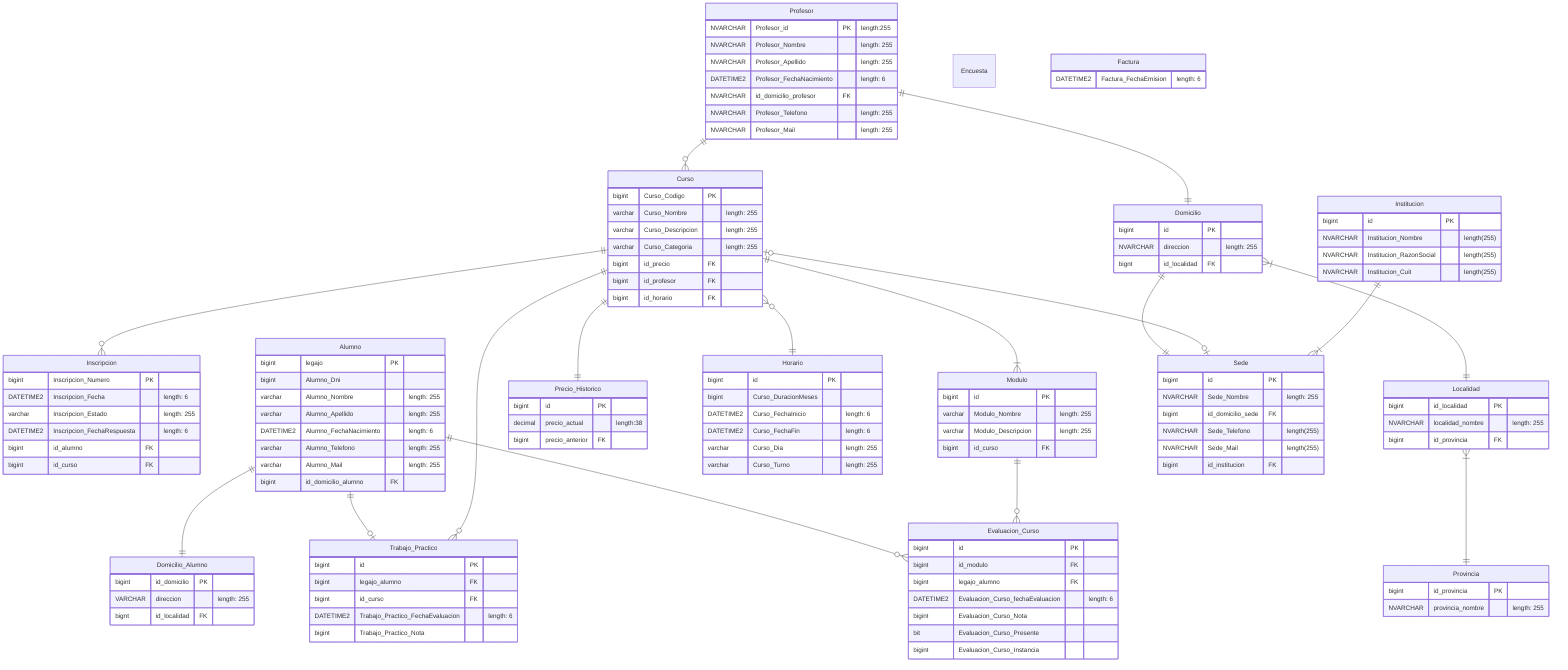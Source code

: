 %% TODO: DECIDIR CÓMO TOMAMOS EL LEGAJO

erDiagram
  Inscripcion {
    bigint Inscripcion_Numero PK
    DATETIME2 Inscripcion_Fecha "length: 6"
    varchar Inscripcion_Estado "length: 255"
    DATETIME2 Inscripcion_FechaRespuesta "length: 6"
    bigint id_alumno FK
    bigint id_curso FK
  }

  %% TODO: falta completar
  %% Inscripcion_Final{
  %%   bigint Inscripcion_Final_Nro PK
  %%   DATETIME2 Inscripcion_Final_Fecha "length:6"
  %% }

  %% ExamenFinal{
  %%   DATETIME2 Examen_Final_Fecha "length:6"
  %%   varchar Examen_Final_Hora "length:255"
  %% }

  Alumno {
    bigint legajo PK
    bigint Alumno_Dni
    varchar Alumno_Nombre "length: 255"
    varchar Alumno_Apellido "length: 255"
    DATETIME2 Alumno_FechaNacimiento "length: 6"
    %% TODO: Mientras desnormalizamos el contacto, pero se puede mejorar
    %% bigint id_contacto FK
    varchar Alumno_Telefono "length: 255"
    varchar Alumno_Mail "length: 255"
    bigint id_domicilio_alumno FK
  }

  Profesor {
    NVARCHAR Profesor_id PK "length:255"
    NVARCHAR Profesor_Nombre "length: 255"
    NVARCHAR Profesor_Apellido "length: 255"
    DATETIME2 Profesor_FechaNacimiento "length: 6"
    NVARCHAR id_domicilio_profesor FK
    NVARCHAR Profesor_Telefono "length: 255"
    NVARCHAR Profesor_Mail "length: 255"
    %% NVARCHAR id_contacto FK
  }
  Domicilio {
    bigint id PK
    NVARCHAR direccion "length: 255"
    bignt id_localidad FK
  }

  Domicilio_Alumno {
    bigint id_domicilio PK
    VARCHAR direccion "length: 255"
    bignt id_localidad FK
  }

Localidad {
    bigint id_localidad PK
    NVARCHAR localidad_nombre "length: 255"
    bigint id_provincia FK
}

Provincia {
    bigint id_provincia PK
    NVARCHAR provincia_nombre "length: 255"
}

  %% Mail {
  %%   bigint id PK
  %%   varchar nombre "length: 255"
  %% }
  %% Telefono {
  %%   bigint id PK
  %%   smallint numero
  %% }
  
  Curso {
    bigint Curso_Codigo PK
    varchar Curso_Nombre "length: 255"
    varchar Curso_Descripcion "length: 255"
    varchar Curso_Categoria "length: 255"
    %% TODO: precio se debe dejar un historial
    bigint id_precio FK
    bigint id_profesor FK
    bigint id_horario FK
  }

  Precio_Historico{
    bigint id PK
    decimal precio_actual "length:38"
    %%Autoreferencia para dejar historial (NULLABLE)
    bigint precio_anterior FK
  }
  %% TODO: mejorar la normalización del horario
  Horario{
    bigint id PK
    %%DURACIONMESES SE DEBERIA ELIMINAR XQ ES CSALCULABLE CON LAS FECHA_INICIO Y FECHA_FIN
    bigint Curso_DuracionMeses 
    DATETIME2 Curso_FechaInicio "length: 6"
    DATETIME2 Curso_FechaFin "length: 6"
    %%VER SI HACERLO FK CURSO_DIA
    varchar Curso_Dia "length: 255"
    varchar Curso_Turno "length: 255"
  }

  Modulo {
    bigint id PK
    varchar Modulo_Nombre "length: 255"
    varchar Modulo_Descripcion "length: 255"
    bigint id_curso FK
  }

  Sede {
    %%AGREGADO id
    bigint id PK 
    NVARCHAR Sede_Nombre "length: 255"
    bigint id_domicilio_sede FK
    NVARCHAR Sede_Telefono "length(255)"
    NVARCHAR Sede_Mail "length(255)"
    %% bigint id_contacto_sede FK
    bigint id_institucion FK
  }
  
  Institucion{
    %% Usamos clave subrogada para no usar el alfanumérico CUIT como PK
    bigint id PK
    NVARCHAR Institucion_Nombre "length(255)"
    NVARCHAR Institucion_RazonSocial "length(255)"
    NVARCHAR Institucion_Cuit "length(255)" 
  }
  
  %% Contacto {
  %%   bigint id_contacto PK
  %%   bigint id_telefono FK
  %%   bigint id_mail FK
  %% }

  Evaluacion_Curso{
    bigint id PK
    bigint id_modulo FK
    bigint legajo_alumno FK
    DATETIME2 Evaluacion_Curso_fechaEvaluacion "length: 6"
    bigint Evaluacion_Curso_Nota
    bit Evaluacion_Curso_Presente
    bigint Evaluacion_Curso_Instancia
  }

  %% TPs Individual
  Trabajo_Practico {
    %% Clave subrogada porque un alumno puede recursar en el mismo curso
    bigint id PK
    bigint legajo_alumno FK
    bigint id_curso FK
    DATETIME2 Trabajo_Practico_FechaEvaluacion "length: 6"
    bigint Trabajo_Practico_Nota
  }

  %% TODO: en proceso
  Encuesta {
    
  }

  Factura{
    DATETIME2 Factura_FechaEmision "length: 6"
  }

Domicilio ||--|| Sede: ""
Curso ||--o{ Inscripcion: ""
Curso ||--|{ Modulo: ""
Curso |o--o| Sede: ""

%% TODO: hacer algo con el contacto
%% Sede ||--o| Contacto: ""
%% Contacto |o--|| Telefono: ""
%% Contacto |o--|| Mail: ""

Domicilio }|--|| Localidad: ""
Localidad }|--|| Provincia: ""
Institucion ||--|{ Sede: ""
Alumno ||--o{ Evaluacion_Curso: ""
Modulo ||--o{ Evaluacion_Curso: ""
Alumno ||--o| Trabajo_Practico: ""
Curso ||--o{ Trabajo_Practico: ""
Profesor ||--|| Domicilio:""
Alumno ||--|| Domicilio_Alumno:""
Profesor ||--o{ Curso: ""
Curso ||--|| Precio_Historico: ""
Curso }o--|| Horario: ""

%% Usuario: representa tanto al alumno como al profesor
%% Un Rol de Usuario lo pueden tener varios Usuarios